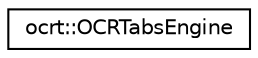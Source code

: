 digraph "Graphical Class Hierarchy"
{
 // LATEX_PDF_SIZE
  edge [fontname="Helvetica",fontsize="10",labelfontname="Helvetica",labelfontsize="10"];
  node [fontname="Helvetica",fontsize="10",shape=record];
  rankdir="LR";
  Node0 [label="ocrt::OCRTabsEngine",height=0.2,width=0.4,color="black", fillcolor="white", style="filled",URL="$classocrt_1_1_o_c_r_tabs_engine.html",tooltip=" "];
}
